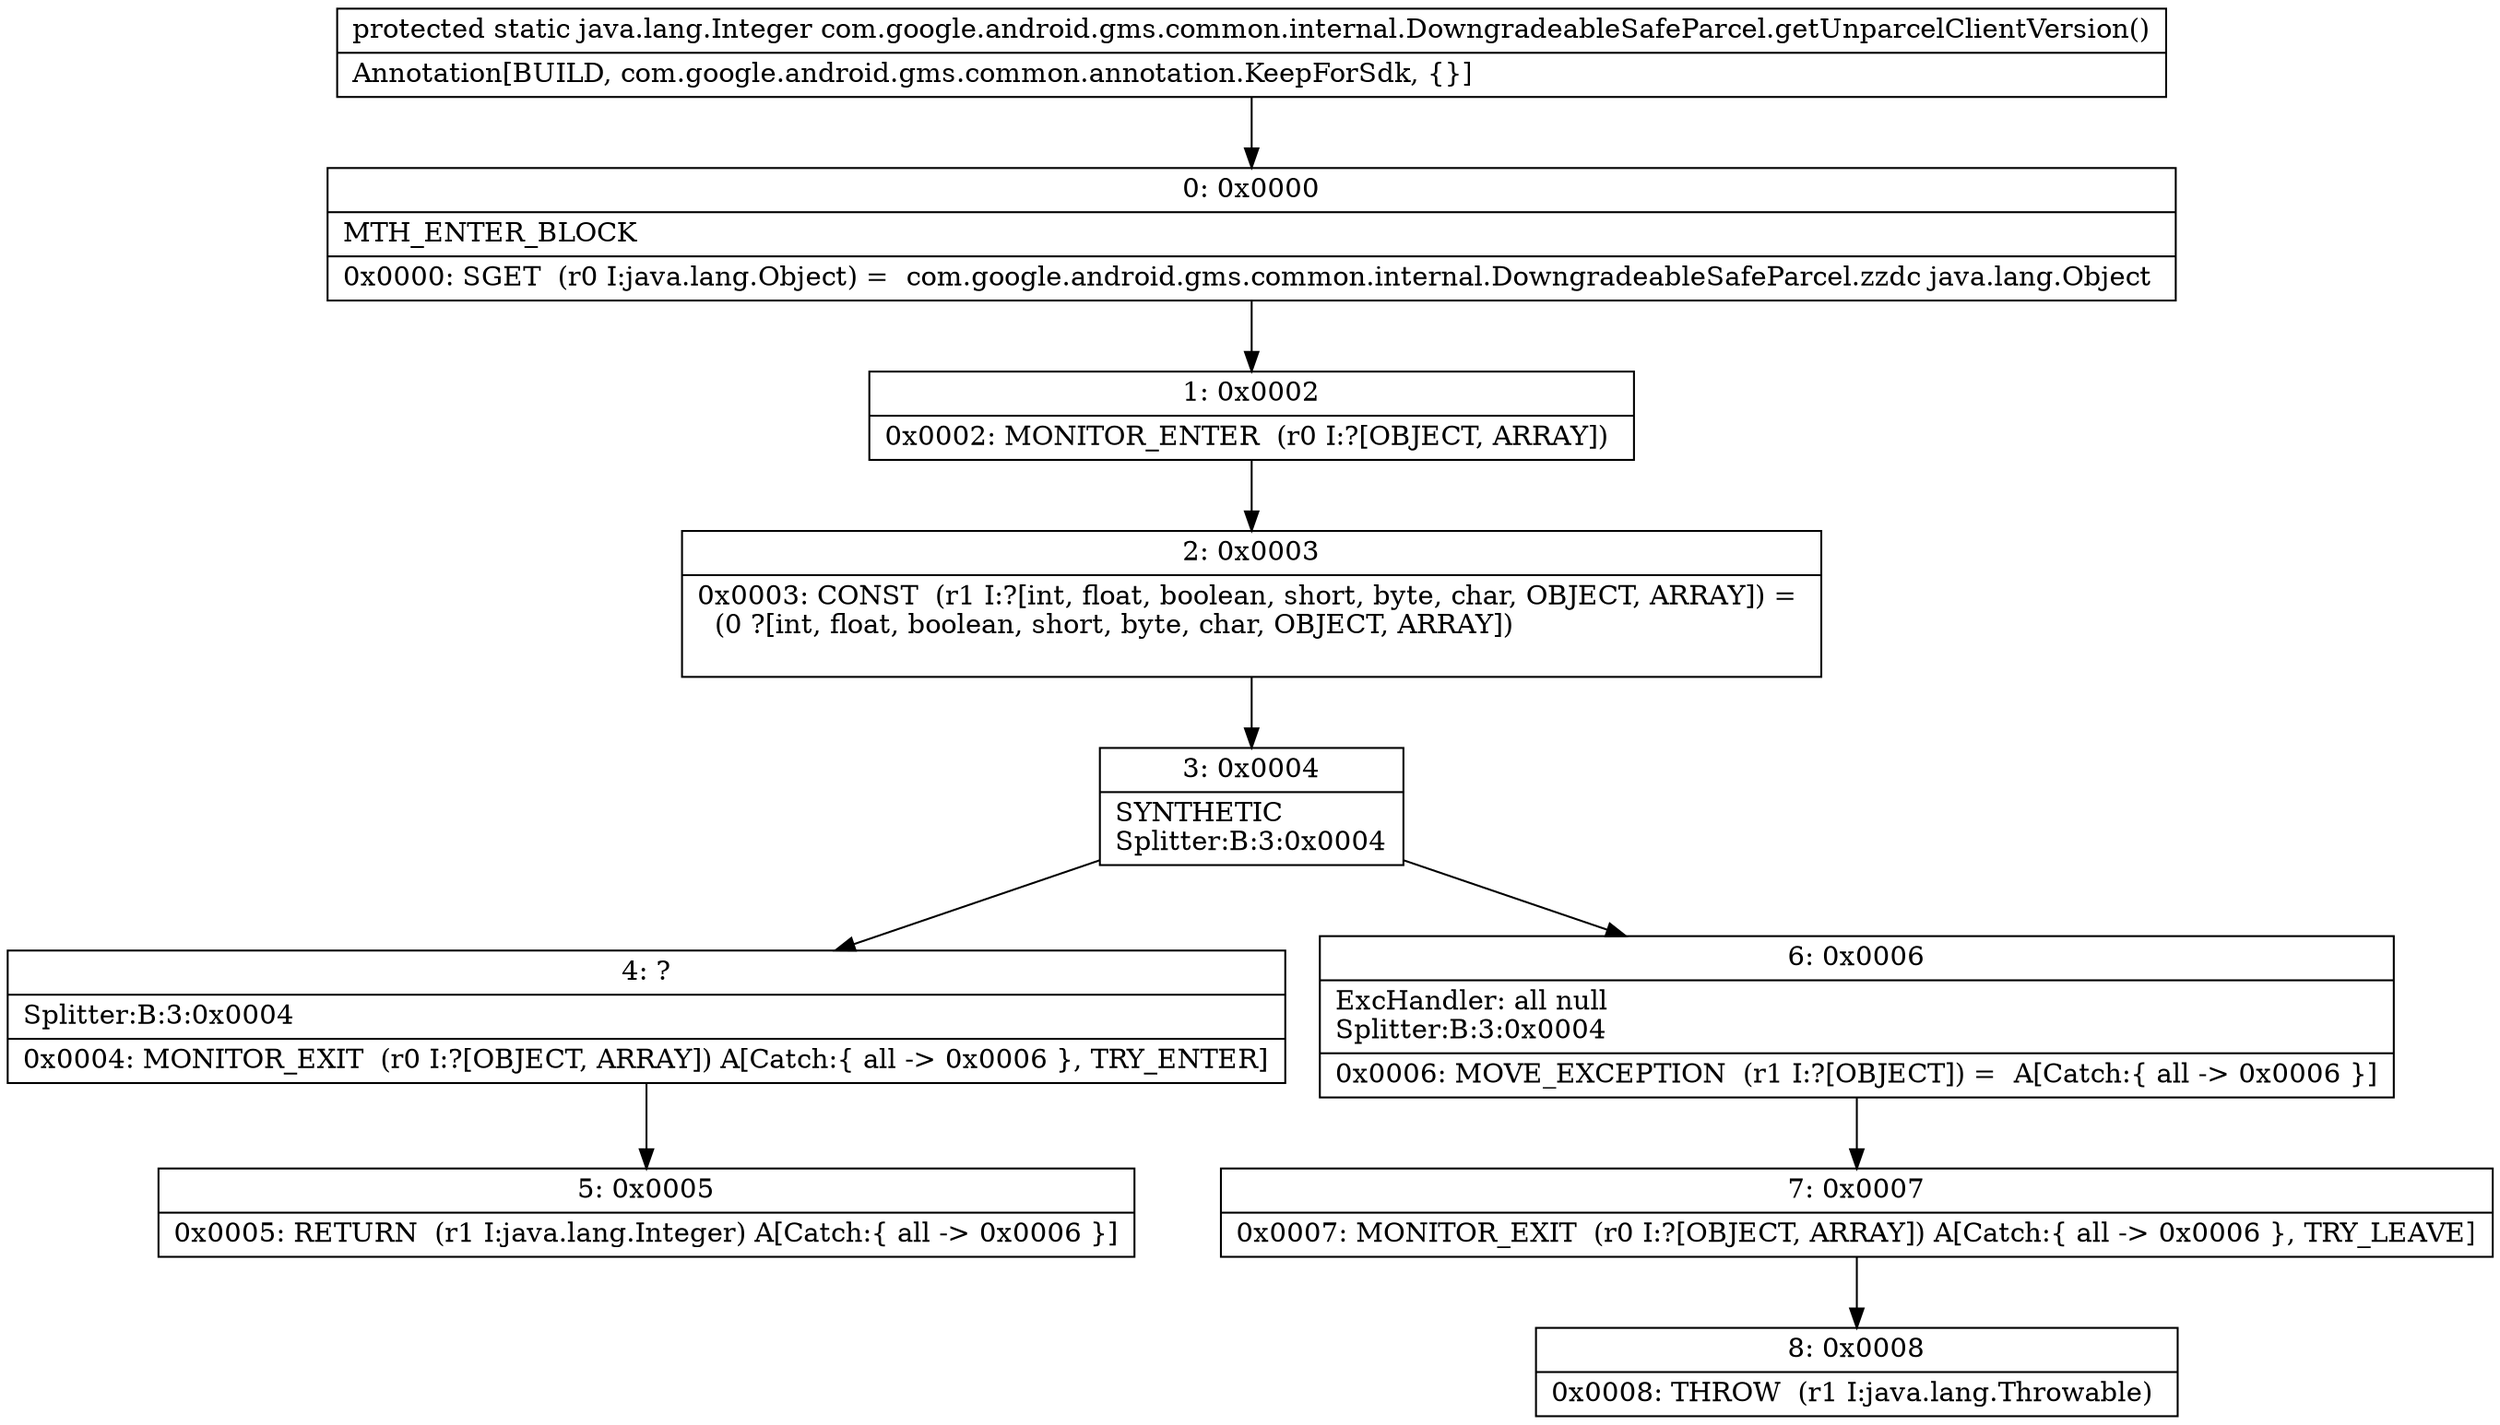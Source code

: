 digraph "CFG forcom.google.android.gms.common.internal.DowngradeableSafeParcel.getUnparcelClientVersion()Ljava\/lang\/Integer;" {
Node_0 [shape=record,label="{0\:\ 0x0000|MTH_ENTER_BLOCK\l|0x0000: SGET  (r0 I:java.lang.Object) =  com.google.android.gms.common.internal.DowngradeableSafeParcel.zzdc java.lang.Object \l}"];
Node_1 [shape=record,label="{1\:\ 0x0002|0x0002: MONITOR_ENTER  (r0 I:?[OBJECT, ARRAY]) \l}"];
Node_2 [shape=record,label="{2\:\ 0x0003|0x0003: CONST  (r1 I:?[int, float, boolean, short, byte, char, OBJECT, ARRAY]) = \l  (0 ?[int, float, boolean, short, byte, char, OBJECT, ARRAY])\l \l}"];
Node_3 [shape=record,label="{3\:\ 0x0004|SYNTHETIC\lSplitter:B:3:0x0004\l}"];
Node_4 [shape=record,label="{4\:\ ?|Splitter:B:3:0x0004\l|0x0004: MONITOR_EXIT  (r0 I:?[OBJECT, ARRAY]) A[Catch:\{ all \-\> 0x0006 \}, TRY_ENTER]\l}"];
Node_5 [shape=record,label="{5\:\ 0x0005|0x0005: RETURN  (r1 I:java.lang.Integer) A[Catch:\{ all \-\> 0x0006 \}]\l}"];
Node_6 [shape=record,label="{6\:\ 0x0006|ExcHandler: all null\lSplitter:B:3:0x0004\l|0x0006: MOVE_EXCEPTION  (r1 I:?[OBJECT]) =  A[Catch:\{ all \-\> 0x0006 \}]\l}"];
Node_7 [shape=record,label="{7\:\ 0x0007|0x0007: MONITOR_EXIT  (r0 I:?[OBJECT, ARRAY]) A[Catch:\{ all \-\> 0x0006 \}, TRY_LEAVE]\l}"];
Node_8 [shape=record,label="{8\:\ 0x0008|0x0008: THROW  (r1 I:java.lang.Throwable) \l}"];
MethodNode[shape=record,label="{protected static java.lang.Integer com.google.android.gms.common.internal.DowngradeableSafeParcel.getUnparcelClientVersion()  | Annotation[BUILD, com.google.android.gms.common.annotation.KeepForSdk, \{\}]\l}"];
MethodNode -> Node_0;
Node_0 -> Node_1;
Node_1 -> Node_2;
Node_2 -> Node_3;
Node_3 -> Node_4;
Node_3 -> Node_6;
Node_4 -> Node_5;
Node_6 -> Node_7;
Node_7 -> Node_8;
}

